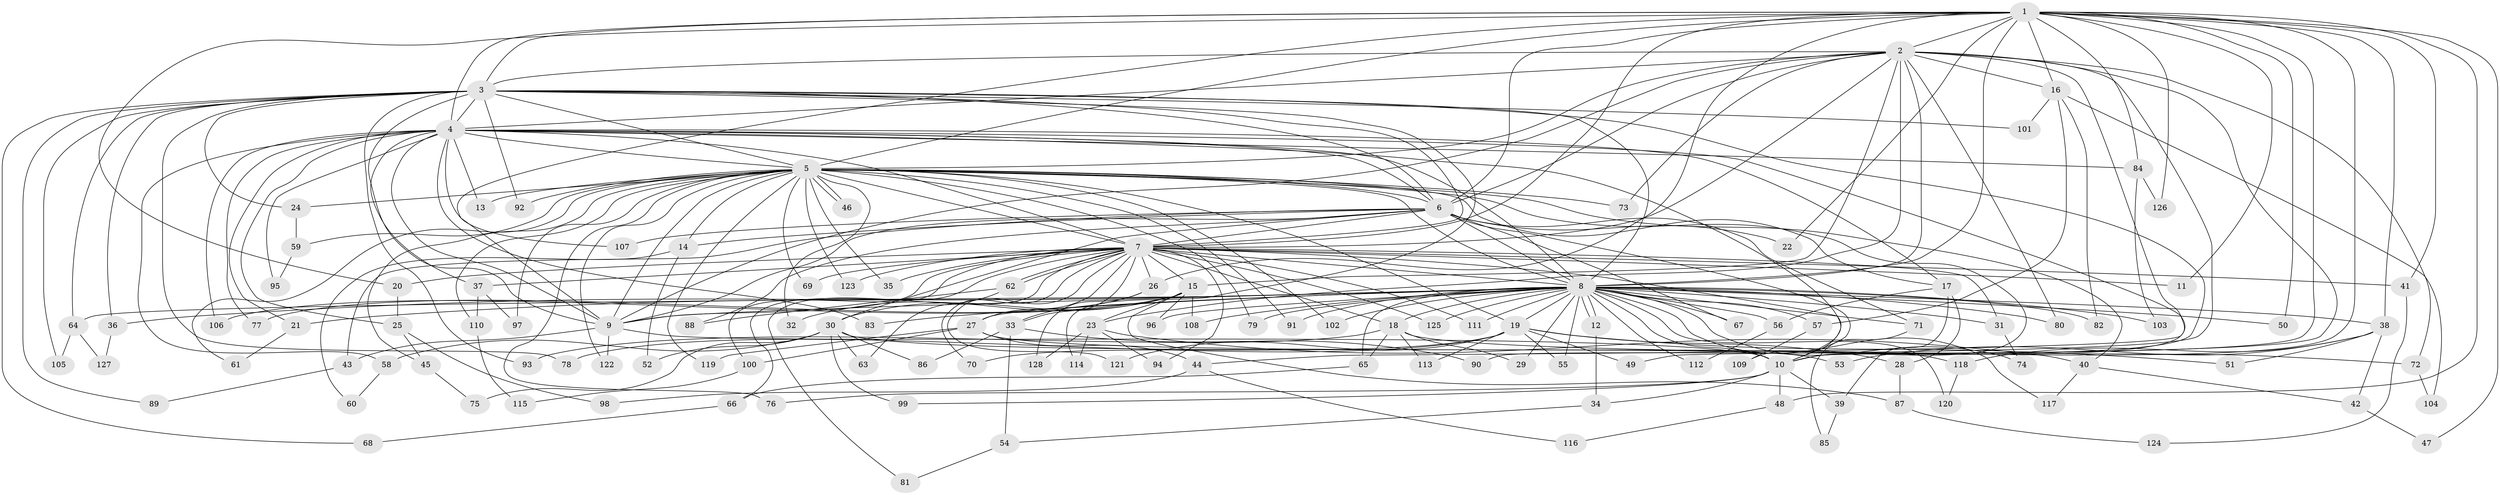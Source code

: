 // Generated by graph-tools (version 1.1) at 2025/25/03/09/25 03:25:45]
// undirected, 128 vertices, 281 edges
graph export_dot {
graph [start="1"]
  node [color=gray90,style=filled];
  1;
  2;
  3;
  4;
  5;
  6;
  7;
  8;
  9;
  10;
  11;
  12;
  13;
  14;
  15;
  16;
  17;
  18;
  19;
  20;
  21;
  22;
  23;
  24;
  25;
  26;
  27;
  28;
  29;
  30;
  31;
  32;
  33;
  34;
  35;
  36;
  37;
  38;
  39;
  40;
  41;
  42;
  43;
  44;
  45;
  46;
  47;
  48;
  49;
  50;
  51;
  52;
  53;
  54;
  55;
  56;
  57;
  58;
  59;
  60;
  61;
  62;
  63;
  64;
  65;
  66;
  67;
  68;
  69;
  70;
  71;
  72;
  73;
  74;
  75;
  76;
  77;
  78;
  79;
  80;
  81;
  82;
  83;
  84;
  85;
  86;
  87;
  88;
  89;
  90;
  91;
  92;
  93;
  94;
  95;
  96;
  97;
  98;
  99;
  100;
  101;
  102;
  103;
  104;
  105;
  106;
  107;
  108;
  109;
  110;
  111;
  112;
  113;
  114;
  115;
  116;
  117;
  118;
  119;
  120;
  121;
  122;
  123;
  124;
  125;
  126;
  127;
  128;
  1 -- 2;
  1 -- 3;
  1 -- 4;
  1 -- 5;
  1 -- 6;
  1 -- 7;
  1 -- 8;
  1 -- 9;
  1 -- 10;
  1 -- 11;
  1 -- 16;
  1 -- 20;
  1 -- 22;
  1 -- 26;
  1 -- 38;
  1 -- 41;
  1 -- 47;
  1 -- 48;
  1 -- 50;
  1 -- 84;
  1 -- 90;
  1 -- 126;
  2 -- 3;
  2 -- 4;
  2 -- 5;
  2 -- 6;
  2 -- 7;
  2 -- 8;
  2 -- 9;
  2 -- 10;
  2 -- 15;
  2 -- 16;
  2 -- 23;
  2 -- 44;
  2 -- 49;
  2 -- 72;
  2 -- 73;
  2 -- 80;
  3 -- 4;
  3 -- 5;
  3 -- 6;
  3 -- 7;
  3 -- 8;
  3 -- 9;
  3 -- 10;
  3 -- 24;
  3 -- 36;
  3 -- 64;
  3 -- 68;
  3 -- 78;
  3 -- 89;
  3 -- 92;
  3 -- 93;
  3 -- 101;
  3 -- 105;
  3 -- 114;
  4 -- 5;
  4 -- 6;
  4 -- 7;
  4 -- 8;
  4 -- 9;
  4 -- 10;
  4 -- 13;
  4 -- 17;
  4 -- 21;
  4 -- 25;
  4 -- 37;
  4 -- 58;
  4 -- 77;
  4 -- 83;
  4 -- 84;
  4 -- 95;
  4 -- 106;
  4 -- 107;
  4 -- 109;
  5 -- 6;
  5 -- 7;
  5 -- 8;
  5 -- 9;
  5 -- 10;
  5 -- 13;
  5 -- 14;
  5 -- 17;
  5 -- 19;
  5 -- 24;
  5 -- 32;
  5 -- 35;
  5 -- 40;
  5 -- 45;
  5 -- 46;
  5 -- 46;
  5 -- 59;
  5 -- 61;
  5 -- 69;
  5 -- 73;
  5 -- 76;
  5 -- 79;
  5 -- 91;
  5 -- 92;
  5 -- 97;
  5 -- 102;
  5 -- 110;
  5 -- 119;
  5 -- 122;
  5 -- 123;
  6 -- 7;
  6 -- 8;
  6 -- 9;
  6 -- 10;
  6 -- 14;
  6 -- 22;
  6 -- 30;
  6 -- 43;
  6 -- 67;
  6 -- 71;
  6 -- 88;
  6 -- 107;
  7 -- 8;
  7 -- 9;
  7 -- 10;
  7 -- 11;
  7 -- 15;
  7 -- 18;
  7 -- 20;
  7 -- 26;
  7 -- 27;
  7 -- 31;
  7 -- 33;
  7 -- 35;
  7 -- 37;
  7 -- 41;
  7 -- 62;
  7 -- 62;
  7 -- 66;
  7 -- 69;
  7 -- 70;
  7 -- 81;
  7 -- 94;
  7 -- 100;
  7 -- 111;
  7 -- 121;
  7 -- 123;
  7 -- 125;
  8 -- 9;
  8 -- 10;
  8 -- 12;
  8 -- 12;
  8 -- 18;
  8 -- 19;
  8 -- 21;
  8 -- 27;
  8 -- 29;
  8 -- 31;
  8 -- 36;
  8 -- 38;
  8 -- 50;
  8 -- 55;
  8 -- 56;
  8 -- 57;
  8 -- 64;
  8 -- 65;
  8 -- 67;
  8 -- 71;
  8 -- 74;
  8 -- 79;
  8 -- 80;
  8 -- 82;
  8 -- 83;
  8 -- 91;
  8 -- 96;
  8 -- 102;
  8 -- 103;
  8 -- 108;
  8 -- 111;
  8 -- 112;
  8 -- 117;
  8 -- 120;
  8 -- 125;
  9 -- 10;
  9 -- 43;
  9 -- 122;
  10 -- 34;
  10 -- 39;
  10 -- 48;
  10 -- 76;
  10 -- 99;
  12 -- 34;
  14 -- 52;
  14 -- 60;
  15 -- 23;
  15 -- 30;
  15 -- 32;
  15 -- 77;
  15 -- 87;
  15 -- 96;
  15 -- 106;
  15 -- 108;
  16 -- 57;
  16 -- 82;
  16 -- 101;
  16 -- 104;
  17 -- 28;
  17 -- 39;
  17 -- 56;
  18 -- 29;
  18 -- 65;
  18 -- 72;
  18 -- 93;
  18 -- 113;
  19 -- 28;
  19 -- 49;
  19 -- 51;
  19 -- 55;
  19 -- 70;
  19 -- 78;
  19 -- 113;
  19 -- 121;
  20 -- 25;
  21 -- 61;
  23 -- 40;
  23 -- 94;
  23 -- 114;
  23 -- 128;
  24 -- 59;
  25 -- 45;
  25 -- 98;
  26 -- 33;
  26 -- 128;
  27 -- 44;
  27 -- 100;
  27 -- 118;
  27 -- 119;
  28 -- 87;
  30 -- 52;
  30 -- 53;
  30 -- 58;
  30 -- 63;
  30 -- 75;
  30 -- 86;
  30 -- 99;
  31 -- 74;
  33 -- 54;
  33 -- 86;
  33 -- 90;
  34 -- 54;
  36 -- 127;
  37 -- 97;
  37 -- 110;
  38 -- 42;
  38 -- 51;
  38 -- 53;
  38 -- 118;
  39 -- 85;
  40 -- 42;
  40 -- 117;
  41 -- 124;
  42 -- 47;
  43 -- 89;
  44 -- 98;
  44 -- 116;
  45 -- 75;
  48 -- 116;
  54 -- 81;
  56 -- 112;
  57 -- 109;
  58 -- 60;
  59 -- 95;
  62 -- 63;
  62 -- 88;
  64 -- 105;
  64 -- 127;
  65 -- 66;
  66 -- 68;
  71 -- 85;
  72 -- 104;
  84 -- 103;
  84 -- 126;
  87 -- 124;
  100 -- 115;
  110 -- 115;
  118 -- 120;
}
